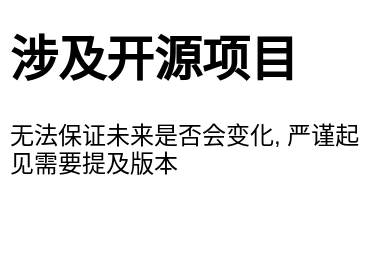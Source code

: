 <mxfile version="21.6.2" type="github">
  <diagram name="第 1 页" id="m_ZPABWS3eJwcBrG6T2o">
    <mxGraphModel dx="1026" dy="569" grid="1" gridSize="10" guides="1" tooltips="1" connect="1" arrows="1" fold="1" page="1" pageScale="1" pageWidth="827" pageHeight="1169" math="0" shadow="0">
      <root>
        <mxCell id="0" />
        <mxCell id="1" parent="0" />
        <mxCell id="TLqsTS-bNY4dlX9b7dbJ-1" value="&lt;h1&gt;涉及开源项目&lt;/h1&gt;&lt;p&gt;无法保证未来是否会变化, 严谨起见需要提及版本&lt;/p&gt;" style="text;html=1;strokeColor=none;fillColor=none;spacing=5;spacingTop=-20;whiteSpace=wrap;overflow=hidden;rounded=0;" vertex="1" parent="1">
          <mxGeometry x="100" y="50" width="190" height="120" as="geometry" />
        </mxCell>
      </root>
    </mxGraphModel>
  </diagram>
</mxfile>
